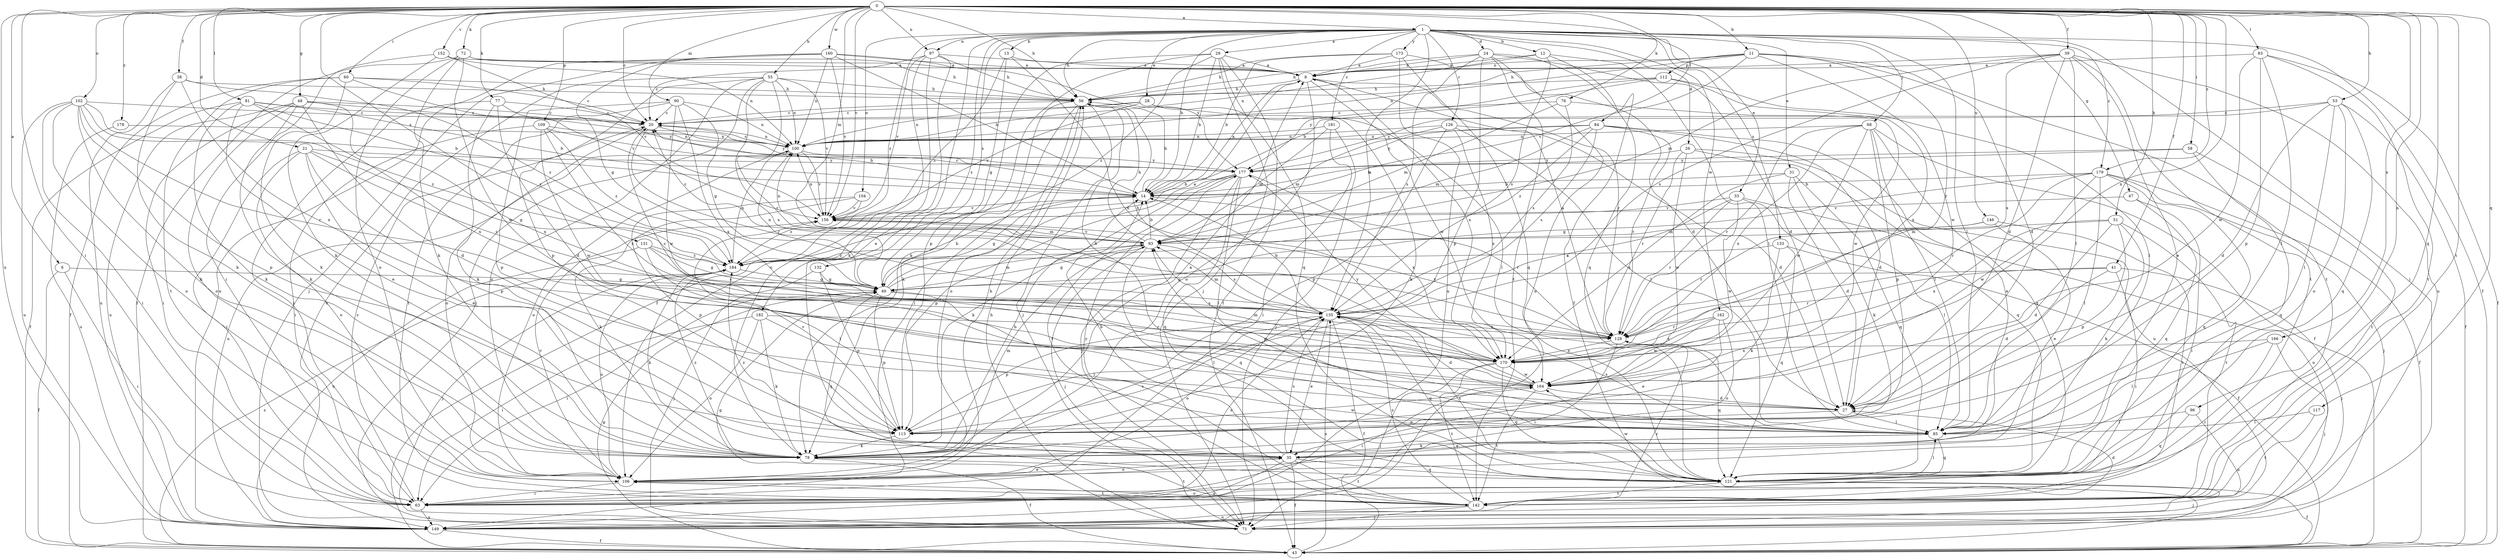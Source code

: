 strict digraph  {
0;
1;
6;
8;
11;
12;
13;
14;
20;
21;
24;
26;
27;
28;
29;
31;
33;
35;
38;
39;
41;
43;
47;
48;
49;
51;
53;
55;
56;
58;
60;
63;
68;
71;
72;
76;
77;
78;
81;
83;
84;
85;
90;
93;
96;
97;
100;
102;
104;
106;
109;
112;
113;
117;
121;
126;
128;
131;
132;
133;
135;
142;
146;
149;
152;
156;
160;
162;
164;
166;
170;
173;
177;
178;
179;
181;
182;
184;
0 -> 1  [label=a];
0 -> 6  [label=a];
0 -> 11  [label=b];
0 -> 20  [label=c];
0 -> 21  [label=d];
0 -> 38  [label=f];
0 -> 39  [label=f];
0 -> 41  [label=f];
0 -> 47  [label=g];
0 -> 48  [label=g];
0 -> 51  [label=h];
0 -> 53  [label=h];
0 -> 55  [label=h];
0 -> 56  [label=h];
0 -> 58  [label=i];
0 -> 60  [label=i];
0 -> 63  [label=i];
0 -> 72  [label=k];
0 -> 76  [label=k];
0 -> 77  [label=k];
0 -> 81  [label=l];
0 -> 83  [label=l];
0 -> 84  [label=l];
0 -> 90  [label=m];
0 -> 93  [label=m];
0 -> 96  [label=n];
0 -> 97  [label=n];
0 -> 102  [label=o];
0 -> 109  [label=p];
0 -> 117  [label=q];
0 -> 121  [label=q];
0 -> 131  [label=s];
0 -> 142  [label=t];
0 -> 146  [label=u];
0 -> 149  [label=u];
0 -> 152  [label=v];
0 -> 156  [label=v];
0 -> 160  [label=w];
0 -> 166  [label=x];
0 -> 170  [label=x];
0 -> 178  [label=z];
0 -> 179  [label=z];
1 -> 12  [label=b];
1 -> 13  [label=b];
1 -> 14  [label=b];
1 -> 24  [label=d];
1 -> 26  [label=d];
1 -> 28  [label=e];
1 -> 29  [label=e];
1 -> 31  [label=e];
1 -> 33  [label=e];
1 -> 35  [label=e];
1 -> 43  [label=f];
1 -> 56  [label=h];
1 -> 68  [label=j];
1 -> 71  [label=j];
1 -> 85  [label=l];
1 -> 97  [label=n];
1 -> 104  [label=o];
1 -> 126  [label=r];
1 -> 132  [label=s];
1 -> 133  [label=s];
1 -> 135  [label=s];
1 -> 162  [label=w];
1 -> 173  [label=y];
1 -> 179  [label=z];
1 -> 181  [label=z];
1 -> 182  [label=z];
1 -> 184  [label=z];
6 -> 43  [label=f];
6 -> 49  [label=g];
6 -> 63  [label=i];
8 -> 56  [label=h];
8 -> 106  [label=o];
8 -> 128  [label=r];
8 -> 164  [label=w];
8 -> 170  [label=x];
11 -> 27  [label=d];
11 -> 56  [label=h];
11 -> 100  [label=n];
11 -> 112  [label=p];
11 -> 128  [label=r];
11 -> 142  [label=t];
11 -> 156  [label=v];
11 -> 164  [label=w];
11 -> 8  [label=o];
12 -> 8  [label=a];
12 -> 43  [label=f];
12 -> 85  [label=l];
12 -> 100  [label=n];
12 -> 135  [label=s];
13 -> 8  [label=a];
13 -> 49  [label=g];
13 -> 170  [label=x];
13 -> 184  [label=z];
14 -> 8  [label=a];
14 -> 20  [label=c];
14 -> 49  [label=g];
14 -> 56  [label=h];
14 -> 128  [label=r];
14 -> 156  [label=v];
20 -> 100  [label=n];
20 -> 106  [label=o];
20 -> 128  [label=r];
20 -> 177  [label=y];
21 -> 35  [label=e];
21 -> 49  [label=g];
21 -> 63  [label=i];
21 -> 106  [label=o];
21 -> 113  [label=p];
21 -> 135  [label=s];
21 -> 177  [label=y];
24 -> 8  [label=a];
24 -> 27  [label=d];
24 -> 56  [label=h];
24 -> 113  [label=p];
24 -> 121  [label=q];
24 -> 135  [label=s];
24 -> 142  [label=t];
24 -> 149  [label=u];
26 -> 121  [label=q];
26 -> 128  [label=r];
26 -> 149  [label=u];
26 -> 164  [label=w];
26 -> 177  [label=y];
27 -> 85  [label=l];
27 -> 113  [label=p];
28 -> 20  [label=c];
28 -> 78  [label=k];
28 -> 85  [label=l];
28 -> 100  [label=n];
28 -> 156  [label=v];
29 -> 8  [label=a];
29 -> 14  [label=b];
29 -> 43  [label=f];
29 -> 71  [label=j];
29 -> 78  [label=k];
29 -> 113  [label=p];
29 -> 121  [label=q];
29 -> 184  [label=z];
31 -> 14  [label=b];
31 -> 27  [label=d];
31 -> 78  [label=k];
31 -> 121  [label=q];
31 -> 170  [label=x];
33 -> 85  [label=l];
33 -> 128  [label=r];
33 -> 135  [label=s];
33 -> 149  [label=u];
33 -> 156  [label=v];
33 -> 164  [label=w];
35 -> 14  [label=b];
35 -> 43  [label=f];
35 -> 106  [label=o];
35 -> 121  [label=q];
35 -> 135  [label=s];
35 -> 142  [label=t];
35 -> 149  [label=u];
35 -> 184  [label=z];
38 -> 56  [label=h];
38 -> 78  [label=k];
38 -> 149  [label=u];
38 -> 170  [label=x];
38 -> 184  [label=z];
39 -> 8  [label=a];
39 -> 27  [label=d];
39 -> 35  [label=e];
39 -> 85  [label=l];
39 -> 93  [label=m];
39 -> 135  [label=s];
39 -> 142  [label=t];
39 -> 149  [label=u];
39 -> 170  [label=x];
41 -> 27  [label=d];
41 -> 49  [label=g];
41 -> 63  [label=i];
41 -> 71  [label=j];
41 -> 128  [label=r];
43 -> 49  [label=g];
43 -> 135  [label=s];
43 -> 184  [label=z];
47 -> 63  [label=i];
47 -> 121  [label=q];
47 -> 156  [label=v];
48 -> 20  [label=c];
48 -> 27  [label=d];
48 -> 63  [label=i];
48 -> 78  [label=k];
48 -> 100  [label=n];
48 -> 106  [label=o];
48 -> 149  [label=u];
48 -> 170  [label=x];
49 -> 8  [label=a];
49 -> 14  [label=b];
49 -> 63  [label=i];
49 -> 85  [label=l];
49 -> 93  [label=m];
49 -> 100  [label=n];
49 -> 113  [label=p];
49 -> 121  [label=q];
49 -> 135  [label=s];
51 -> 27  [label=d];
51 -> 78  [label=k];
51 -> 93  [label=m];
51 -> 113  [label=p];
51 -> 142  [label=t];
51 -> 170  [label=x];
53 -> 20  [label=c];
53 -> 27  [label=d];
53 -> 43  [label=f];
53 -> 85  [label=l];
53 -> 106  [label=o];
53 -> 121  [label=q];
53 -> 177  [label=y];
55 -> 56  [label=h];
55 -> 71  [label=j];
55 -> 100  [label=n];
55 -> 106  [label=o];
55 -> 113  [label=p];
55 -> 128  [label=r];
55 -> 149  [label=u];
55 -> 156  [label=v];
55 -> 170  [label=x];
56 -> 20  [label=c];
56 -> 63  [label=i];
56 -> 71  [label=j];
56 -> 78  [label=k];
56 -> 106  [label=o];
58 -> 14  [label=b];
58 -> 121  [label=q];
58 -> 142  [label=t];
58 -> 177  [label=y];
60 -> 20  [label=c];
60 -> 43  [label=f];
60 -> 56  [label=h];
60 -> 78  [label=k];
60 -> 142  [label=t];
60 -> 156  [label=v];
63 -> 20  [label=c];
63 -> 135  [label=s];
63 -> 149  [label=u];
68 -> 43  [label=f];
68 -> 85  [label=l];
68 -> 100  [label=n];
68 -> 113  [label=p];
68 -> 121  [label=q];
68 -> 128  [label=r];
68 -> 164  [label=w];
68 -> 170  [label=x];
71 -> 49  [label=g];
71 -> 56  [label=h];
72 -> 8  [label=a];
72 -> 43  [label=f];
72 -> 56  [label=h];
72 -> 78  [label=k];
72 -> 106  [label=o];
72 -> 164  [label=w];
76 -> 20  [label=c];
76 -> 93  [label=m];
76 -> 135  [label=s];
76 -> 164  [label=w];
77 -> 20  [label=c];
77 -> 27  [label=d];
77 -> 63  [label=i];
77 -> 78  [label=k];
77 -> 177  [label=y];
78 -> 8  [label=a];
78 -> 14  [label=b];
78 -> 43  [label=f];
78 -> 93  [label=m];
78 -> 135  [label=s];
78 -> 142  [label=t];
78 -> 184  [label=z];
81 -> 14  [label=b];
81 -> 20  [label=c];
81 -> 35  [label=e];
81 -> 43  [label=f];
81 -> 78  [label=k];
81 -> 170  [label=x];
81 -> 184  [label=z];
83 -> 8  [label=a];
83 -> 43  [label=f];
83 -> 85  [label=l];
83 -> 113  [label=p];
83 -> 142  [label=t];
83 -> 164  [label=w];
84 -> 27  [label=d];
84 -> 35  [label=e];
84 -> 93  [label=m];
84 -> 100  [label=n];
84 -> 128  [label=r];
84 -> 135  [label=s];
84 -> 177  [label=y];
84 -> 184  [label=z];
85 -> 35  [label=e];
85 -> 78  [label=k];
85 -> 93  [label=m];
85 -> 121  [label=q];
85 -> 135  [label=s];
90 -> 20  [label=c];
90 -> 49  [label=g];
90 -> 100  [label=n];
90 -> 113  [label=p];
90 -> 142  [label=t];
90 -> 164  [label=w];
90 -> 170  [label=x];
93 -> 14  [label=b];
93 -> 20  [label=c];
93 -> 49  [label=g];
93 -> 56  [label=h];
93 -> 71  [label=j];
93 -> 100  [label=n];
93 -> 121  [label=q];
93 -> 135  [label=s];
93 -> 156  [label=v];
93 -> 184  [label=z];
96 -> 85  [label=l];
96 -> 121  [label=q];
96 -> 149  [label=u];
97 -> 8  [label=a];
97 -> 20  [label=c];
97 -> 43  [label=f];
97 -> 56  [label=h];
97 -> 78  [label=k];
97 -> 106  [label=o];
97 -> 156  [label=v];
100 -> 20  [label=c];
100 -> 106  [label=o];
100 -> 149  [label=u];
100 -> 156  [label=v];
100 -> 177  [label=y];
102 -> 14  [label=b];
102 -> 20  [label=c];
102 -> 63  [label=i];
102 -> 78  [label=k];
102 -> 106  [label=o];
102 -> 113  [label=p];
102 -> 128  [label=r];
102 -> 149  [label=u];
102 -> 184  [label=z];
104 -> 78  [label=k];
104 -> 113  [label=p];
104 -> 156  [label=v];
104 -> 184  [label=z];
106 -> 35  [label=e];
106 -> 56  [label=h];
106 -> 63  [label=i];
106 -> 142  [label=t];
106 -> 156  [label=v];
109 -> 14  [label=b];
109 -> 63  [label=i];
109 -> 100  [label=n];
109 -> 164  [label=w];
109 -> 170  [label=x];
109 -> 184  [label=z];
112 -> 14  [label=b];
112 -> 56  [label=h];
112 -> 85  [label=l];
112 -> 170  [label=x];
112 -> 177  [label=y];
113 -> 78  [label=k];
113 -> 156  [label=v];
113 -> 164  [label=w];
117 -> 85  [label=l];
117 -> 142  [label=t];
121 -> 43  [label=f];
121 -> 71  [label=j];
121 -> 85  [label=l];
121 -> 135  [label=s];
121 -> 142  [label=t];
121 -> 164  [label=w];
126 -> 27  [label=d];
126 -> 85  [label=l];
126 -> 93  [label=m];
126 -> 100  [label=n];
126 -> 113  [label=p];
126 -> 170  [label=x];
128 -> 8  [label=a];
128 -> 63  [label=i];
128 -> 121  [label=q];
128 -> 156  [label=v];
128 -> 170  [label=x];
131 -> 49  [label=g];
131 -> 85  [label=l];
131 -> 135  [label=s];
131 -> 149  [label=u];
131 -> 184  [label=z];
132 -> 49  [label=g];
132 -> 71  [label=j];
132 -> 113  [label=p];
133 -> 43  [label=f];
133 -> 78  [label=k];
133 -> 121  [label=q];
133 -> 184  [label=z];
135 -> 14  [label=b];
135 -> 27  [label=d];
135 -> 35  [label=e];
135 -> 43  [label=f];
135 -> 56  [label=h];
135 -> 93  [label=m];
135 -> 106  [label=o];
135 -> 113  [label=p];
135 -> 121  [label=q];
135 -> 128  [label=r];
142 -> 27  [label=d];
142 -> 71  [label=j];
142 -> 106  [label=o];
142 -> 135  [label=s];
142 -> 149  [label=u];
142 -> 177  [label=y];
146 -> 35  [label=e];
146 -> 93  [label=m];
146 -> 128  [label=r];
146 -> 142  [label=t];
149 -> 43  [label=f];
149 -> 128  [label=r];
152 -> 8  [label=a];
152 -> 63  [label=i];
152 -> 78  [label=k];
152 -> 100  [label=n];
152 -> 156  [label=v];
156 -> 93  [label=m];
156 -> 100  [label=n];
160 -> 8  [label=a];
160 -> 14  [label=b];
160 -> 49  [label=g];
160 -> 71  [label=j];
160 -> 100  [label=n];
160 -> 149  [label=u];
160 -> 156  [label=v];
160 -> 177  [label=y];
162 -> 35  [label=e];
162 -> 106  [label=o];
162 -> 128  [label=r];
162 -> 164  [label=w];
162 -> 170  [label=x];
164 -> 27  [label=d];
164 -> 56  [label=h];
164 -> 63  [label=i];
164 -> 93  [label=m];
164 -> 142  [label=t];
164 -> 177  [label=y];
166 -> 63  [label=i];
166 -> 71  [label=j];
166 -> 85  [label=l];
166 -> 170  [label=x];
170 -> 20  [label=c];
170 -> 71  [label=j];
170 -> 121  [label=q];
170 -> 142  [label=t];
170 -> 164  [label=w];
173 -> 8  [label=a];
173 -> 14  [label=b];
173 -> 27  [label=d];
173 -> 56  [label=h];
173 -> 121  [label=q];
173 -> 149  [label=u];
177 -> 14  [label=b];
177 -> 71  [label=j];
177 -> 78  [label=k];
177 -> 85  [label=l];
177 -> 113  [label=p];
177 -> 121  [label=q];
177 -> 142  [label=t];
177 -> 170  [label=x];
178 -> 100  [label=n];
178 -> 149  [label=u];
179 -> 14  [label=b];
179 -> 43  [label=f];
179 -> 49  [label=g];
179 -> 71  [label=j];
179 -> 85  [label=l];
179 -> 121  [label=q];
179 -> 128  [label=r];
179 -> 164  [label=w];
181 -> 63  [label=i];
181 -> 71  [label=j];
181 -> 93  [label=m];
181 -> 100  [label=n];
182 -> 63  [label=i];
182 -> 78  [label=k];
182 -> 85  [label=l];
182 -> 106  [label=o];
182 -> 128  [label=r];
184 -> 49  [label=g];
184 -> 71  [label=j];
184 -> 78  [label=k];
184 -> 100  [label=n];
184 -> 106  [label=o];
}
